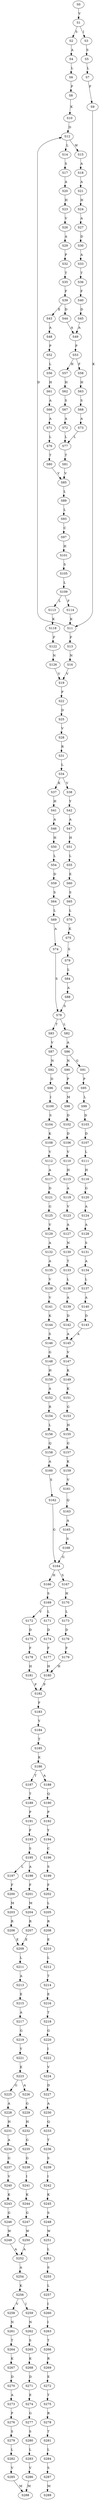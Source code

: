 strict digraph  {
	S0 -> S1 [ label = V ];
	S1 -> S2 [ label = S ];
	S1 -> S3 [ label = I ];
	S2 -> S4 [ label = A ];
	S3 -> S5 [ label = S ];
	S4 -> S6 [ label = L ];
	S5 -> S7 [ label = L ];
	S6 -> S8 [ label = F ];
	S7 -> S9 [ label = F ];
	S8 -> S10 [ label = K ];
	S9 -> S11 [ label = K ];
	S10 -> S12 [ label = D ];
	S11 -> S13 [ label = F ];
	S11 -> S12 [ label = D ];
	S12 -> S14 [ label = L ];
	S12 -> S15 [ label = W ];
	S13 -> S16 [ label = N ];
	S14 -> S17 [ label = S ];
	S15 -> S18 [ label = A ];
	S16 -> S19 [ label = V ];
	S17 -> S20 [ label = A ];
	S18 -> S21 [ label = A ];
	S19 -> S22 [ label = P ];
	S20 -> S23 [ label = H ];
	S21 -> S24 [ label = H ];
	S22 -> S25 [ label = D ];
	S23 -> S26 [ label = V ];
	S24 -> S27 [ label = A ];
	S25 -> S28 [ label = V ];
	S26 -> S29 [ label = A ];
	S27 -> S30 [ label = D ];
	S28 -> S31 [ label = R ];
	S29 -> S32 [ label = P ];
	S30 -> S33 [ label = A ];
	S31 -> S34 [ label = L ];
	S32 -> S35 [ label = T ];
	S33 -> S36 [ label = T ];
	S34 -> S37 [ label = K ];
	S34 -> S38 [ label = V ];
	S35 -> S39 [ label = F ];
	S36 -> S40 [ label = F ];
	S37 -> S41 [ label = H ];
	S38 -> S42 [ label = Y ];
	S39 -> S43 [ label = E ];
	S39 -> S44 [ label = D ];
	S40 -> S45 [ label = D ];
	S41 -> S46 [ label = A ];
	S42 -> S47 [ label = A ];
	S43 -> S48 [ label = A ];
	S44 -> S49 [ label = A ];
	S45 -> S49 [ label = A ];
	S46 -> S50 [ label = H ];
	S47 -> S51 [ label = H ];
	S48 -> S52 [ label = P ];
	S49 -> S53 [ label = P ];
	S50 -> S54 [ label = L ];
	S51 -> S55 [ label = L ];
	S52 -> S56 [ label = L ];
	S53 -> S57 [ label = H ];
	S53 -> S58 [ label = F ];
	S54 -> S59 [ label = D ];
	S55 -> S60 [ label = E ];
	S56 -> S61 [ label = H ];
	S57 -> S62 [ label = H ];
	S58 -> S63 [ label = H ];
	S59 -> S64 [ label = S ];
	S60 -> S65 [ label = S ];
	S61 -> S66 [ label = A ];
	S62 -> S67 [ label = S ];
	S63 -> S68 [ label = S ];
	S64 -> S69 [ label = L ];
	S65 -> S70 [ label = L ];
	S66 -> S71 [ label = A ];
	S67 -> S72 [ label = A ];
	S68 -> S73 [ label = A ];
	S69 -> S74 [ label = A ];
	S70 -> S75 [ label = K ];
	S71 -> S76 [ label = L ];
	S72 -> S77 [ label = L ];
	S73 -> S77 [ label = L ];
	S74 -> S78 [ label = S ];
	S75 -> S79 [ label = S ];
	S76 -> S80 [ label = T ];
	S77 -> S81 [ label = T ];
	S78 -> S82 [ label = L ];
	S78 -> S83 [ label = T ];
	S79 -> S84 [ label = L ];
	S80 -> S85 [ label = V ];
	S81 -> S85 [ label = V ];
	S82 -> S86 [ label = A ];
	S83 -> S87 [ label = V ];
	S84 -> S88 [ label = A ];
	S85 -> S89 [ label = L ];
	S86 -> S90 [ label = N ];
	S86 -> S91 [ label = G ];
	S87 -> S92 [ label = N ];
	S88 -> S78 [ label = S ];
	S89 -> S93 [ label = L ];
	S90 -> S94 [ label = P ];
	S91 -> S95 [ label = P ];
	S92 -> S96 [ label = D ];
	S93 -> S97 [ label = C ];
	S94 -> S98 [ label = M ];
	S95 -> S99 [ label = L ];
	S96 -> S100 [ label = I ];
	S97 -> S101 [ label = H ];
	S98 -> S102 [ label = D ];
	S99 -> S103 [ label = D ];
	S100 -> S104 [ label = S ];
	S101 -> S105 [ label = S ];
	S102 -> S106 [ label = D ];
	S103 -> S107 [ label = D ];
	S104 -> S108 [ label = K ];
	S105 -> S109 [ label = L ];
	S106 -> S110 [ label = V ];
	S107 -> S111 [ label = L ];
	S108 -> S112 [ label = V ];
	S109 -> S113 [ label = L ];
	S109 -> S114 [ label = F ];
	S110 -> S115 [ label = H ];
	S111 -> S116 [ label = H ];
	S112 -> S117 [ label = A ];
	S113 -> S118 [ label = K ];
	S114 -> S11 [ label = K ];
	S115 -> S119 [ label = A ];
	S116 -> S120 [ label = G ];
	S117 -> S121 [ label = D ];
	S118 -> S122 [ label = F ];
	S119 -> S123 [ label = V ];
	S120 -> S124 [ label = A ];
	S121 -> S125 [ label = G ];
	S122 -> S126 [ label = N ];
	S123 -> S127 [ label = A ];
	S124 -> S128 [ label = A ];
	S125 -> S129 [ label = V ];
	S126 -> S19 [ label = V ];
	S127 -> S130 [ label = N ];
	S128 -> S131 [ label = S ];
	S129 -> S132 [ label = A ];
	S130 -> S133 [ label = T ];
	S131 -> S134 [ label = A ];
	S132 -> S135 [ label = A ];
	S133 -> S136 [ label = L ];
	S134 -> S137 [ label = L ];
	S135 -> S138 [ label = V ];
	S136 -> S139 [ label = A ];
	S137 -> S140 [ label = A ];
	S138 -> S141 [ label = V ];
	S139 -> S142 [ label = D ];
	S140 -> S143 [ label = D ];
	S141 -> S144 [ label = K ];
	S142 -> S145 [ label = A ];
	S143 -> S145 [ label = A ];
	S144 -> S146 [ label = S ];
	S145 -> S147 [ label = V ];
	S146 -> S148 [ label = G ];
	S147 -> S149 [ label = K ];
	S148 -> S150 [ label = H ];
	S149 -> S151 [ label = K ];
	S150 -> S152 [ label = A ];
	S151 -> S153 [ label = G ];
	S152 -> S154 [ label = R ];
	S153 -> S155 [ label = H ];
	S154 -> S156 [ label = L ];
	S155 -> S157 [ label = G ];
	S156 -> S158 [ label = Q ];
	S157 -> S159 [ label = K ];
	S158 -> S160 [ label = A ];
	S159 -> S161 [ label = V ];
	S160 -> S162 [ label = S ];
	S161 -> S163 [ label = Q ];
	S162 -> S164 [ label = G ];
	S163 -> S165 [ label = A ];
	S164 -> S166 [ label = H ];
	S164 -> S167 [ label = S ];
	S165 -> S168 [ label = S ];
	S166 -> S169 [ label = S ];
	S167 -> S170 [ label = H ];
	S168 -> S164 [ label = G ];
	S169 -> S171 [ label = L ];
	S169 -> S172 [ label = V ];
	S170 -> S173 [ label = L ];
	S171 -> S174 [ label = D ];
	S172 -> S175 [ label = D ];
	S173 -> S176 [ label = D ];
	S174 -> S177 [ label = F ];
	S175 -> S178 [ label = F ];
	S176 -> S179 [ label = F ];
	S177 -> S180 [ label = H ];
	S178 -> S181 [ label = H ];
	S179 -> S180 [ label = H ];
	S180 -> S182 [ label = P ];
	S181 -> S182 [ label = P ];
	S182 -> S183 [ label = F ];
	S183 -> S184 [ label = Y ];
	S184 -> S185 [ label = T ];
	S185 -> S186 [ label = K ];
	S186 -> S187 [ label = T ];
	S186 -> S188 [ label = A ];
	S187 -> S189 [ label = T ];
	S188 -> S190 [ label = Q ];
	S189 -> S191 [ label = P ];
	S190 -> S192 [ label = P ];
	S191 -> S193 [ label = F ];
	S192 -> S194 [ label = Y ];
	S193 -> S195 [ label = S ];
	S194 -> S196 [ label = C ];
	S195 -> S197 [ label = L ];
	S195 -> S198 [ label = A ];
	S196 -> S199 [ label = S ];
	S197 -> S200 [ label = F ];
	S198 -> S201 [ label = F ];
	S199 -> S202 [ label = F ];
	S200 -> S203 [ label = M ];
	S201 -> S204 [ label = M ];
	S202 -> S205 [ label = L ];
	S203 -> S206 [ label = R ];
	S204 -> S207 [ label = R ];
	S205 -> S208 [ label = R ];
	S206 -> S209 [ label = E ];
	S207 -> S209 [ label = E ];
	S208 -> S210 [ label = E ];
	S209 -> S211 [ label = L ];
	S210 -> S212 [ label = L ];
	S211 -> S213 [ label = A ];
	S212 -> S214 [ label = T ];
	S213 -> S215 [ label = E ];
	S214 -> S216 [ label = E ];
	S215 -> S217 [ label = A ];
	S216 -> S218 [ label = T ];
	S217 -> S219 [ label = G ];
	S218 -> S220 [ label = G ];
	S219 -> S221 [ label = Y ];
	S220 -> S222 [ label = I ];
	S221 -> S223 [ label = E ];
	S222 -> S224 [ label = V ];
	S223 -> S225 [ label = G ];
	S223 -> S226 [ label = A ];
	S224 -> S227 [ label = D ];
	S225 -> S228 [ label = A ];
	S226 -> S229 [ label = G ];
	S227 -> S230 [ label = A ];
	S228 -> S231 [ label = H ];
	S229 -> S232 [ label = H ];
	S230 -> S233 [ label = Q ];
	S231 -> S234 [ label = A ];
	S232 -> S235 [ label = G ];
	S233 -> S236 [ label = T ];
	S234 -> S237 [ label = G ];
	S235 -> S238 [ label = G ];
	S236 -> S239 [ label = S ];
	S237 -> S240 [ label = V ];
	S238 -> S241 [ label = I ];
	S239 -> S242 [ label = I ];
	S240 -> S243 [ label = K ];
	S241 -> S244 [ label = K ];
	S242 -> S245 [ label = K ];
	S243 -> S246 [ label = G ];
	S244 -> S247 [ label = G ];
	S245 -> S248 [ label = S ];
	S246 -> S249 [ label = W ];
	S247 -> S250 [ label = W ];
	S248 -> S251 [ label = W ];
	S249 -> S252 [ label = A ];
	S250 -> S252 [ label = A ];
	S251 -> S253 [ label = L ];
	S252 -> S254 [ label = A ];
	S253 -> S255 [ label = S ];
	S254 -> S256 [ label = K ];
	S255 -> S257 [ label = L ];
	S256 -> S258 [ label = V ];
	S256 -> S259 [ label = I ];
	S257 -> S260 [ label = I ];
	S258 -> S261 [ label = N ];
	S259 -> S262 [ label = N ];
	S260 -> S263 [ label = I ];
	S261 -> S264 [ label = T ];
	S262 -> S265 [ label = S ];
	S263 -> S266 [ label = T ];
	S264 -> S267 [ label = K ];
	S265 -> S268 [ label = K ];
	S266 -> S269 [ label = R ];
	S267 -> S270 [ label = D ];
	S268 -> S271 [ label = D ];
	S269 -> S272 [ label = E ];
	S270 -> S273 [ label = A ];
	S271 -> S274 [ label = E ];
	S272 -> S275 [ label = T ];
	S273 -> S276 [ label = P ];
	S274 -> S277 [ label = G ];
	S275 -> S278 [ label = R ];
	S276 -> S279 [ label = S ];
	S277 -> S280 [ label = S ];
	S278 -> S281 [ label = T ];
	S279 -> S282 [ label = L ];
	S280 -> S283 [ label = L ];
	S281 -> S284 [ label = L ];
	S282 -> S285 [ label = V ];
	S283 -> S286 [ label = V ];
	S284 -> S287 [ label = S ];
	S285 -> S288 [ label = M ];
	S286 -> S288 [ label = M ];
	S287 -> S289 [ label = M ];
}
